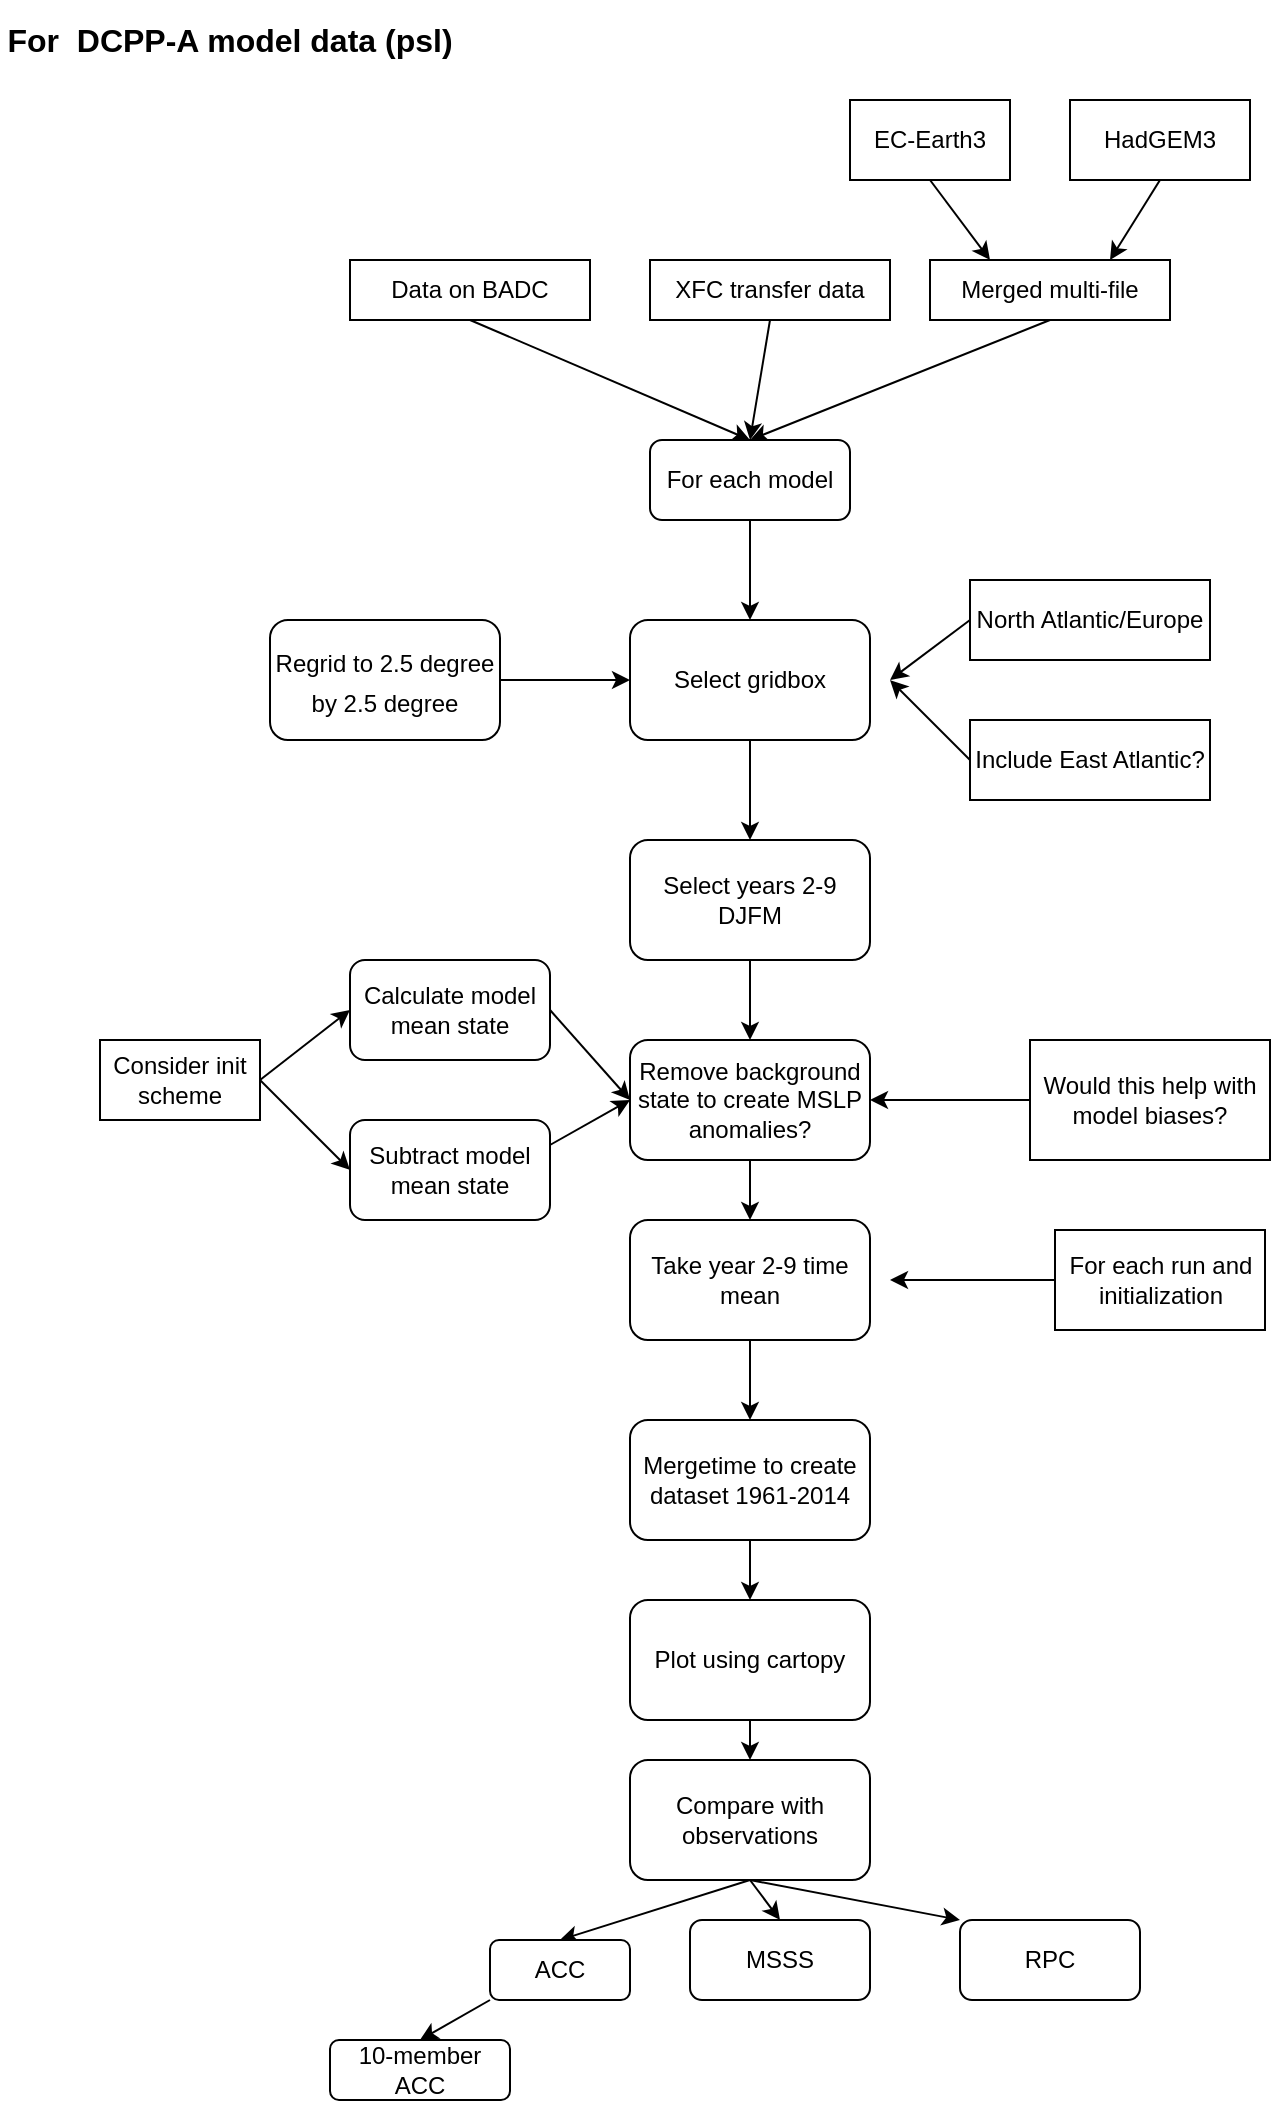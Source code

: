 <mxfile>
    <diagram id="U_q39rXSWEf4v7t6Nggq" name="Page-1">
        <mxGraphModel dx="1309" dy="927" grid="1" gridSize="10" guides="1" tooltips="1" connect="1" arrows="1" fold="1" page="1" pageScale="1" pageWidth="850" pageHeight="1100" math="0" shadow="0">
            <root>
                <mxCell id="0"/>
                <mxCell id="1" parent="0"/>
                <mxCell id="28" style="edgeStyle=none;html=1;exitX=0.5;exitY=1;exitDx=0;exitDy=0;entryX=0.5;entryY=0;entryDx=0;entryDy=0;" edge="1" parent="1" source="2" target="9">
                    <mxGeometry relative="1" as="geometry"/>
                </mxCell>
                <mxCell id="2" value="Data on BADC" style="rounded=0;whiteSpace=wrap;html=1;" vertex="1" parent="1">
                    <mxGeometry x="215" y="170" width="120" height="30" as="geometry"/>
                </mxCell>
                <mxCell id="29" style="edgeStyle=none;html=1;exitX=0.5;exitY=1;exitDx=0;exitDy=0;" edge="1" parent="1" source="3">
                    <mxGeometry relative="1" as="geometry">
                        <mxPoint x="415" y="260" as="targetPoint"/>
                    </mxGeometry>
                </mxCell>
                <mxCell id="3" value="XFC transfer data" style="rounded=0;whiteSpace=wrap;html=1;" vertex="1" parent="1">
                    <mxGeometry x="365" y="170" width="120" height="30" as="geometry"/>
                </mxCell>
                <mxCell id="30" style="edgeStyle=none;html=1;exitX=0.5;exitY=1;exitDx=0;exitDy=0;entryX=0.5;entryY=0;entryDx=0;entryDy=0;" edge="1" parent="1" source="4" target="9">
                    <mxGeometry relative="1" as="geometry"/>
                </mxCell>
                <mxCell id="4" value="Merged multi-file" style="rounded=0;whiteSpace=wrap;html=1;" vertex="1" parent="1">
                    <mxGeometry x="505" y="170" width="120" height="30" as="geometry"/>
                </mxCell>
                <mxCell id="8" style="edgeStyle=none;html=1;exitX=0.5;exitY=1;exitDx=0;exitDy=0;entryX=0.75;entryY=0;entryDx=0;entryDy=0;" edge="1" parent="1" source="5" target="4">
                    <mxGeometry relative="1" as="geometry"/>
                </mxCell>
                <mxCell id="5" value="HadGEM3" style="rounded=0;whiteSpace=wrap;html=1;" vertex="1" parent="1">
                    <mxGeometry x="575" y="90" width="90" height="40" as="geometry"/>
                </mxCell>
                <mxCell id="7" style="edgeStyle=none;html=1;exitX=0.5;exitY=1;exitDx=0;exitDy=0;entryX=0.25;entryY=0;entryDx=0;entryDy=0;" edge="1" parent="1" source="6" target="4">
                    <mxGeometry relative="1" as="geometry"/>
                </mxCell>
                <mxCell id="6" value="EC-Earth3" style="rounded=0;whiteSpace=wrap;html=1;" vertex="1" parent="1">
                    <mxGeometry x="465" y="90" width="80" height="40" as="geometry"/>
                </mxCell>
                <mxCell id="31" style="edgeStyle=none;html=1;exitX=0.5;exitY=1;exitDx=0;exitDy=0;entryX=0.5;entryY=0;entryDx=0;entryDy=0;" edge="1" parent="1" source="9" target="10">
                    <mxGeometry relative="1" as="geometry"/>
                </mxCell>
                <mxCell id="9" value="For each model" style="rounded=1;whiteSpace=wrap;html=1;" vertex="1" parent="1">
                    <mxGeometry x="365" y="260" width="100" height="40" as="geometry"/>
                </mxCell>
                <mxCell id="34" style="edgeStyle=none;html=1;exitX=0.5;exitY=1;exitDx=0;exitDy=0;entryX=0.5;entryY=0;entryDx=0;entryDy=0;" edge="1" parent="1" source="10" target="13">
                    <mxGeometry relative="1" as="geometry"/>
                </mxCell>
                <mxCell id="10" value="Select gridbox" style="rounded=1;whiteSpace=wrap;html=1;" vertex="1" parent="1">
                    <mxGeometry x="355" y="350" width="120" height="60" as="geometry"/>
                </mxCell>
                <mxCell id="32" style="edgeStyle=none;html=1;exitX=0;exitY=0.5;exitDx=0;exitDy=0;" edge="1" parent="1" source="11">
                    <mxGeometry relative="1" as="geometry">
                        <mxPoint x="485" y="380" as="targetPoint"/>
                    </mxGeometry>
                </mxCell>
                <mxCell id="11" value="North Atlantic/Europe" style="rounded=0;whiteSpace=wrap;html=1;" vertex="1" parent="1">
                    <mxGeometry x="525" y="330" width="120" height="40" as="geometry"/>
                </mxCell>
                <mxCell id="33" style="edgeStyle=none;html=1;exitX=0;exitY=0.5;exitDx=0;exitDy=0;" edge="1" parent="1" source="12">
                    <mxGeometry relative="1" as="geometry">
                        <mxPoint x="485" y="380" as="targetPoint"/>
                    </mxGeometry>
                </mxCell>
                <mxCell id="12" value="Include East Atlantic?" style="rounded=0;whiteSpace=wrap;html=1;" vertex="1" parent="1">
                    <mxGeometry x="525" y="400" width="120" height="40" as="geometry"/>
                </mxCell>
                <mxCell id="35" style="edgeStyle=none;html=1;exitX=0.5;exitY=1;exitDx=0;exitDy=0;entryX=0.5;entryY=0;entryDx=0;entryDy=0;" edge="1" parent="1" source="13" target="14">
                    <mxGeometry relative="1" as="geometry"/>
                </mxCell>
                <mxCell id="13" value="Select years 2-9 DJFM" style="rounded=1;whiteSpace=wrap;html=1;" vertex="1" parent="1">
                    <mxGeometry x="355" y="460" width="120" height="60" as="geometry"/>
                </mxCell>
                <mxCell id="39" style="edgeStyle=none;html=1;exitX=0.5;exitY=1;exitDx=0;exitDy=0;entryX=0.5;entryY=0;entryDx=0;entryDy=0;" edge="1" parent="1" source="14" target="18">
                    <mxGeometry relative="1" as="geometry"/>
                </mxCell>
                <mxCell id="14" value="Remove background state to create MSLP anomalies?" style="rounded=1;whiteSpace=wrap;html=1;" vertex="1" parent="1">
                    <mxGeometry x="355" y="560" width="120" height="60" as="geometry"/>
                </mxCell>
                <mxCell id="36" style="edgeStyle=none;html=1;exitX=0;exitY=0.5;exitDx=0;exitDy=0;entryX=1;entryY=0.5;entryDx=0;entryDy=0;" edge="1" parent="1" source="15" target="14">
                    <mxGeometry relative="1" as="geometry"/>
                </mxCell>
                <mxCell id="15" value="Would this help with model biases?" style="rounded=0;whiteSpace=wrap;html=1;" vertex="1" parent="1">
                    <mxGeometry x="555" y="560" width="120" height="60" as="geometry"/>
                </mxCell>
                <mxCell id="37" style="edgeStyle=none;html=1;exitX=1;exitY=0.5;exitDx=0;exitDy=0;entryX=0;entryY=0.5;entryDx=0;entryDy=0;" edge="1" parent="1" source="16" target="14">
                    <mxGeometry relative="1" as="geometry"/>
                </mxCell>
                <mxCell id="16" value="Calculate model mean state" style="rounded=1;whiteSpace=wrap;html=1;" vertex="1" parent="1">
                    <mxGeometry x="215" y="520" width="100" height="50" as="geometry"/>
                </mxCell>
                <mxCell id="38" style="edgeStyle=none;html=1;exitX=1;exitY=0.25;exitDx=0;exitDy=0;" edge="1" parent="1" source="17">
                    <mxGeometry relative="1" as="geometry">
                        <mxPoint x="355" y="590" as="targetPoint"/>
                    </mxGeometry>
                </mxCell>
                <mxCell id="17" value="Subtract model mean state" style="rounded=1;whiteSpace=wrap;html=1;" vertex="1" parent="1">
                    <mxGeometry x="215" y="600" width="100" height="50" as="geometry"/>
                </mxCell>
                <mxCell id="43" style="edgeStyle=none;html=1;exitX=0.5;exitY=1;exitDx=0;exitDy=0;" edge="1" parent="1" source="18" target="21">
                    <mxGeometry relative="1" as="geometry"/>
                </mxCell>
                <mxCell id="18" value="Take year 2-9 time mean" style="rounded=1;whiteSpace=wrap;html=1;" vertex="1" parent="1">
                    <mxGeometry x="355" y="650" width="120" height="60" as="geometry"/>
                </mxCell>
                <mxCell id="42" style="edgeStyle=none;html=1;exitX=0;exitY=0.5;exitDx=0;exitDy=0;" edge="1" parent="1" source="19">
                    <mxGeometry relative="1" as="geometry">
                        <mxPoint x="485" y="680" as="targetPoint"/>
                    </mxGeometry>
                </mxCell>
                <mxCell id="19" value="For each run and initialization" style="rounded=0;whiteSpace=wrap;html=1;" vertex="1" parent="1">
                    <mxGeometry x="567.5" y="655" width="105" height="50" as="geometry"/>
                </mxCell>
                <mxCell id="40" style="edgeStyle=none;html=1;exitX=1;exitY=0.5;exitDx=0;exitDy=0;entryX=0;entryY=0.5;entryDx=0;entryDy=0;" edge="1" parent="1" source="20" target="16">
                    <mxGeometry relative="1" as="geometry">
                        <mxPoint x="175" y="580" as="sourcePoint"/>
                    </mxGeometry>
                </mxCell>
                <mxCell id="41" style="edgeStyle=none;html=1;exitX=1;exitY=0.5;exitDx=0;exitDy=0;entryX=0;entryY=0.5;entryDx=0;entryDy=0;" edge="1" parent="1" source="20" target="17">
                    <mxGeometry relative="1" as="geometry">
                        <mxPoint x="175" y="580" as="sourcePoint"/>
                    </mxGeometry>
                </mxCell>
                <mxCell id="20" value="Consider init scheme" style="rounded=0;whiteSpace=wrap;html=1;" vertex="1" parent="1">
                    <mxGeometry x="90" y="560" width="80" height="40" as="geometry"/>
                </mxCell>
                <mxCell id="44" style="edgeStyle=none;html=1;exitX=0.5;exitY=1;exitDx=0;exitDy=0;entryX=0.5;entryY=0;entryDx=0;entryDy=0;" edge="1" parent="1" source="21" target="23">
                    <mxGeometry relative="1" as="geometry"/>
                </mxCell>
                <mxCell id="21" value="Mergetime to create dataset 1961-2014" style="rounded=1;whiteSpace=wrap;html=1;" vertex="1" parent="1">
                    <mxGeometry x="355" y="750" width="120" height="60" as="geometry"/>
                </mxCell>
                <mxCell id="46" style="edgeStyle=none;html=1;exitX=0.5;exitY=1;exitDx=0;exitDy=0;entryX=0.5;entryY=0;entryDx=0;entryDy=0;" edge="1" parent="1" source="22" target="24">
                    <mxGeometry relative="1" as="geometry"/>
                </mxCell>
                <mxCell id="47" style="edgeStyle=none;html=1;exitX=0.5;exitY=1;exitDx=0;exitDy=0;entryX=0.5;entryY=0;entryDx=0;entryDy=0;" edge="1" parent="1" source="22" target="26">
                    <mxGeometry relative="1" as="geometry"/>
                </mxCell>
                <mxCell id="48" style="edgeStyle=none;html=1;exitX=0.5;exitY=1;exitDx=0;exitDy=0;entryX=0;entryY=0;entryDx=0;entryDy=0;" edge="1" parent="1" source="22" target="27">
                    <mxGeometry relative="1" as="geometry"/>
                </mxCell>
                <mxCell id="22" value="Compare with observations" style="rounded=1;whiteSpace=wrap;html=1;" vertex="1" parent="1">
                    <mxGeometry x="355" y="920" width="120" height="60" as="geometry"/>
                </mxCell>
                <mxCell id="45" style="edgeStyle=none;html=1;exitX=0.5;exitY=1;exitDx=0;exitDy=0;" edge="1" parent="1" source="23" target="22">
                    <mxGeometry relative="1" as="geometry"/>
                </mxCell>
                <mxCell id="23" value="Plot using cartopy" style="rounded=1;whiteSpace=wrap;html=1;" vertex="1" parent="1">
                    <mxGeometry x="355" y="840" width="120" height="60" as="geometry"/>
                </mxCell>
                <mxCell id="49" style="edgeStyle=none;html=1;exitX=0;exitY=1;exitDx=0;exitDy=0;entryX=0.5;entryY=0;entryDx=0;entryDy=0;" edge="1" parent="1" source="24" target="25">
                    <mxGeometry relative="1" as="geometry"/>
                </mxCell>
                <mxCell id="24" value="ACC" style="rounded=1;whiteSpace=wrap;html=1;" vertex="1" parent="1">
                    <mxGeometry x="285" y="1010" width="70" height="30" as="geometry"/>
                </mxCell>
                <mxCell id="25" value="10-member ACC" style="rounded=1;whiteSpace=wrap;html=1;" vertex="1" parent="1">
                    <mxGeometry x="205" y="1060" width="90" height="30" as="geometry"/>
                </mxCell>
                <mxCell id="26" value="MSSS" style="rounded=1;whiteSpace=wrap;html=1;" vertex="1" parent="1">
                    <mxGeometry x="385" y="1000" width="90" height="40" as="geometry"/>
                </mxCell>
                <mxCell id="27" value="RPC" style="rounded=1;whiteSpace=wrap;html=1;" vertex="1" parent="1">
                    <mxGeometry x="520" y="1000" width="90" height="40" as="geometry"/>
                </mxCell>
                <mxCell id="50" value="&lt;b&gt;&lt;font style=&quot;font-size: 16px;&quot;&gt;For&amp;nbsp; DCPP-A model data (psl)&lt;/font&gt;&lt;/b&gt;" style="text;html=1;strokeColor=none;fillColor=none;align=center;verticalAlign=middle;whiteSpace=wrap;rounded=0;" vertex="1" parent="1">
                    <mxGeometry x="40" y="40" width="230" height="40" as="geometry"/>
                </mxCell>
                <mxCell id="54" style="edgeStyle=none;html=1;exitX=1;exitY=0.5;exitDx=0;exitDy=0;entryX=0;entryY=0.5;entryDx=0;entryDy=0;fontSize=12;" edge="1" parent="1" source="52" target="10">
                    <mxGeometry relative="1" as="geometry"/>
                </mxCell>
                <mxCell id="52" value="&lt;font style=&quot;font-size: 12px;&quot;&gt;Regrid to 2.5 degree by 2.5 degree&lt;/font&gt;" style="rounded=1;whiteSpace=wrap;html=1;fontSize=16;" vertex="1" parent="1">
                    <mxGeometry x="175" y="350" width="115" height="60" as="geometry"/>
                </mxCell>
            </root>
        </mxGraphModel>
    </diagram>
</mxfile>